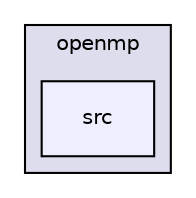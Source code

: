 digraph "src" {
  compound=true
  node [ fontsize="10", fontname="Helvetica"];
  edge [ labelfontsize="10", labelfontname="Helvetica"];
  subgraph clusterdir_1ec75a22fc8600185f16d7c446e174b6 {
    graph [ bgcolor="#ddddee", pencolor="black", label="openmp" fontname="Helvetica", fontsize="10", URL="dir_1ec75a22fc8600185f16d7c446e174b6.html"]
  dir_fd7f7d7541d9bbeed9ba45c4d75ee414 [shape=box, label="src", style="filled", fillcolor="#eeeeff", pencolor="black", URL="dir_fd7f7d7541d9bbeed9ba45c4d75ee414.html"];
  }
}
